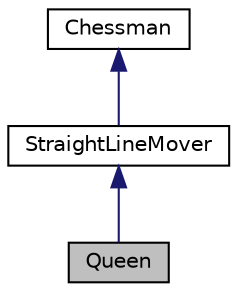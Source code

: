 digraph "Queen"
{
  edge [fontname="Helvetica",fontsize="10",labelfontname="Helvetica",labelfontsize="10"];
  node [fontname="Helvetica",fontsize="10",shape=record];
  Node1 [label="Queen",height=0.2,width=0.4,color="black", fillcolor="grey75", style="filled", fontcolor="black"];
  Node2 -> Node1 [dir="back",color="midnightblue",fontsize="10",style="solid",fontname="Helvetica"];
  Node2 [label="StraightLineMover",height=0.2,width=0.4,color="black", fillcolor="white", style="filled",URL="$classStraightLineMover.html"];
  Node3 -> Node2 [dir="back",color="midnightblue",fontsize="10",style="solid",fontname="Helvetica"];
  Node3 [label="Chessman",height=0.2,width=0.4,color="black", fillcolor="white", style="filled",URL="$classChessman.html"];
}
